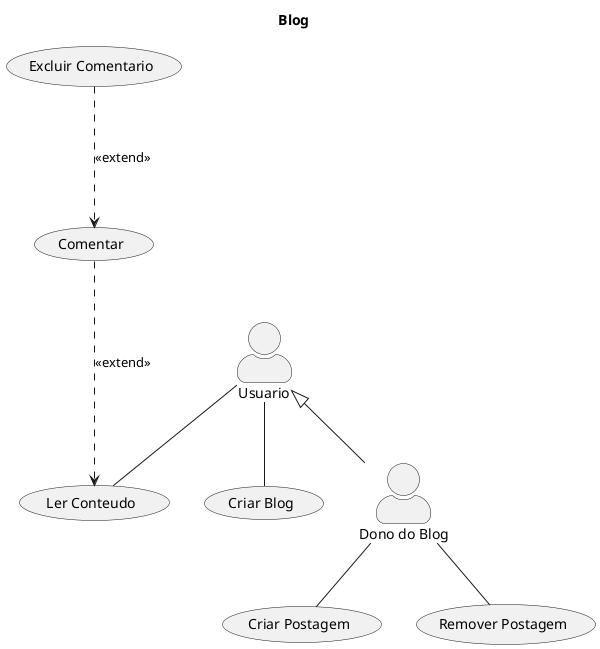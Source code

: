 @startuml blog
skinparam actorStyle awesome
title Blog
:Dono do Blog: as adm
:Usuario: as user

user <|-- adm

user -- (Ler Conteudo)

(Comentar) -.-> (Ler Conteudo) : <<extend>>
(Excluir Comentario) -.-> (Comentar) : <<extend>>

user -- (Criar Blog)

adm -- (Criar Postagem)
adm -- (Remover Postagem)
@enduml